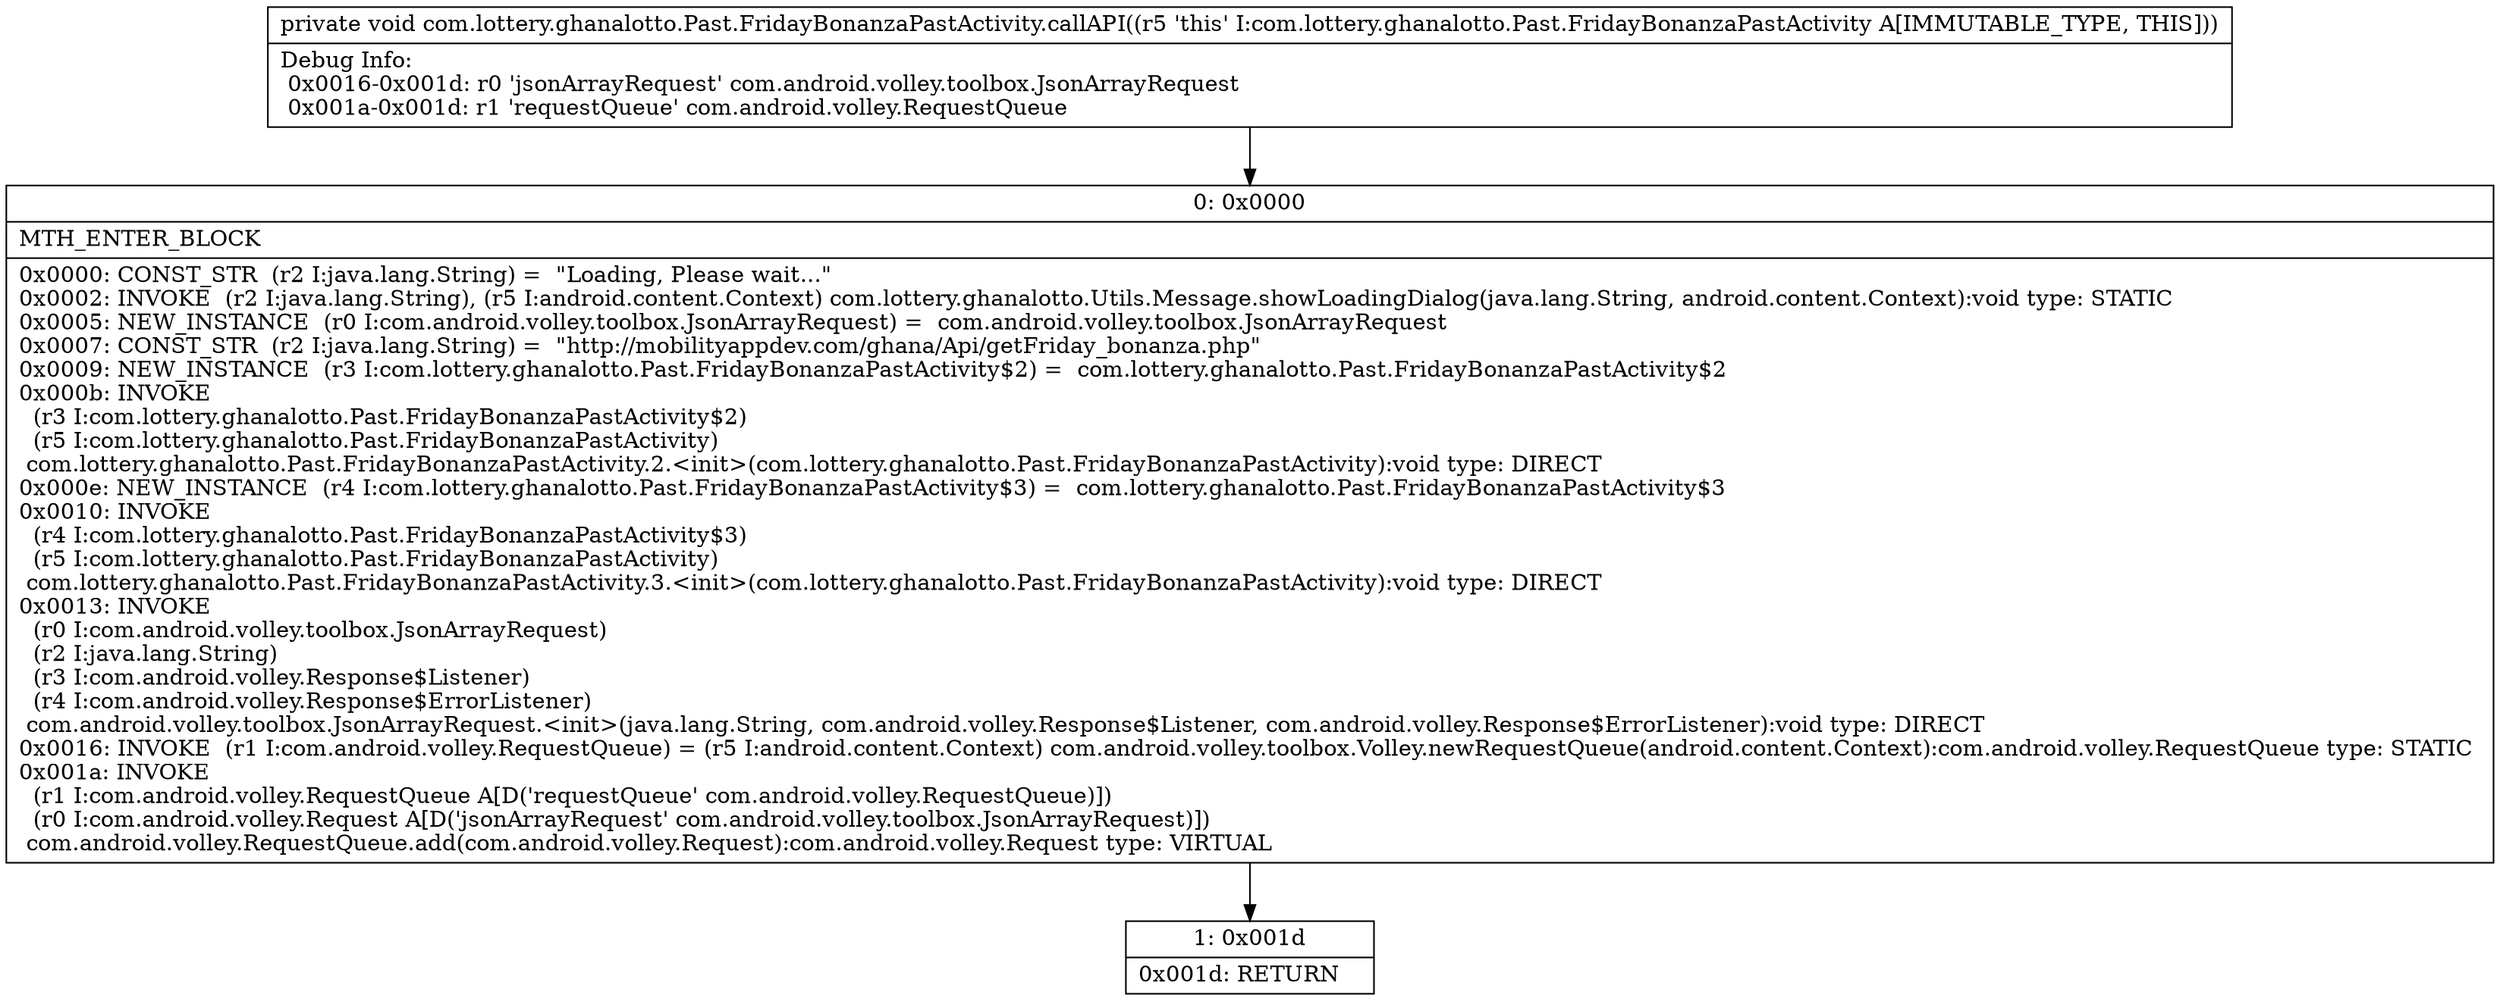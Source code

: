 digraph "CFG forcom.lottery.ghanalotto.Past.FridayBonanzaPastActivity.callAPI()V" {
Node_0 [shape=record,label="{0\:\ 0x0000|MTH_ENTER_BLOCK\l|0x0000: CONST_STR  (r2 I:java.lang.String) =  \"Loading, Please wait...\" \l0x0002: INVOKE  (r2 I:java.lang.String), (r5 I:android.content.Context) com.lottery.ghanalotto.Utils.Message.showLoadingDialog(java.lang.String, android.content.Context):void type: STATIC \l0x0005: NEW_INSTANCE  (r0 I:com.android.volley.toolbox.JsonArrayRequest) =  com.android.volley.toolbox.JsonArrayRequest \l0x0007: CONST_STR  (r2 I:java.lang.String) =  \"http:\/\/mobilityappdev.com\/ghana\/Api\/getFriday_bonanza.php\" \l0x0009: NEW_INSTANCE  (r3 I:com.lottery.ghanalotto.Past.FridayBonanzaPastActivity$2) =  com.lottery.ghanalotto.Past.FridayBonanzaPastActivity$2 \l0x000b: INVOKE  \l  (r3 I:com.lottery.ghanalotto.Past.FridayBonanzaPastActivity$2)\l  (r5 I:com.lottery.ghanalotto.Past.FridayBonanzaPastActivity)\l com.lottery.ghanalotto.Past.FridayBonanzaPastActivity.2.\<init\>(com.lottery.ghanalotto.Past.FridayBonanzaPastActivity):void type: DIRECT \l0x000e: NEW_INSTANCE  (r4 I:com.lottery.ghanalotto.Past.FridayBonanzaPastActivity$3) =  com.lottery.ghanalotto.Past.FridayBonanzaPastActivity$3 \l0x0010: INVOKE  \l  (r4 I:com.lottery.ghanalotto.Past.FridayBonanzaPastActivity$3)\l  (r5 I:com.lottery.ghanalotto.Past.FridayBonanzaPastActivity)\l com.lottery.ghanalotto.Past.FridayBonanzaPastActivity.3.\<init\>(com.lottery.ghanalotto.Past.FridayBonanzaPastActivity):void type: DIRECT \l0x0013: INVOKE  \l  (r0 I:com.android.volley.toolbox.JsonArrayRequest)\l  (r2 I:java.lang.String)\l  (r3 I:com.android.volley.Response$Listener)\l  (r4 I:com.android.volley.Response$ErrorListener)\l com.android.volley.toolbox.JsonArrayRequest.\<init\>(java.lang.String, com.android.volley.Response$Listener, com.android.volley.Response$ErrorListener):void type: DIRECT \l0x0016: INVOKE  (r1 I:com.android.volley.RequestQueue) = (r5 I:android.content.Context) com.android.volley.toolbox.Volley.newRequestQueue(android.content.Context):com.android.volley.RequestQueue type: STATIC \l0x001a: INVOKE  \l  (r1 I:com.android.volley.RequestQueue A[D('requestQueue' com.android.volley.RequestQueue)])\l  (r0 I:com.android.volley.Request A[D('jsonArrayRequest' com.android.volley.toolbox.JsonArrayRequest)])\l com.android.volley.RequestQueue.add(com.android.volley.Request):com.android.volley.Request type: VIRTUAL \l}"];
Node_1 [shape=record,label="{1\:\ 0x001d|0x001d: RETURN   \l}"];
MethodNode[shape=record,label="{private void com.lottery.ghanalotto.Past.FridayBonanzaPastActivity.callAPI((r5 'this' I:com.lottery.ghanalotto.Past.FridayBonanzaPastActivity A[IMMUTABLE_TYPE, THIS]))  | Debug Info:\l  0x0016\-0x001d: r0 'jsonArrayRequest' com.android.volley.toolbox.JsonArrayRequest\l  0x001a\-0x001d: r1 'requestQueue' com.android.volley.RequestQueue\l}"];
MethodNode -> Node_0;
Node_0 -> Node_1;
}

